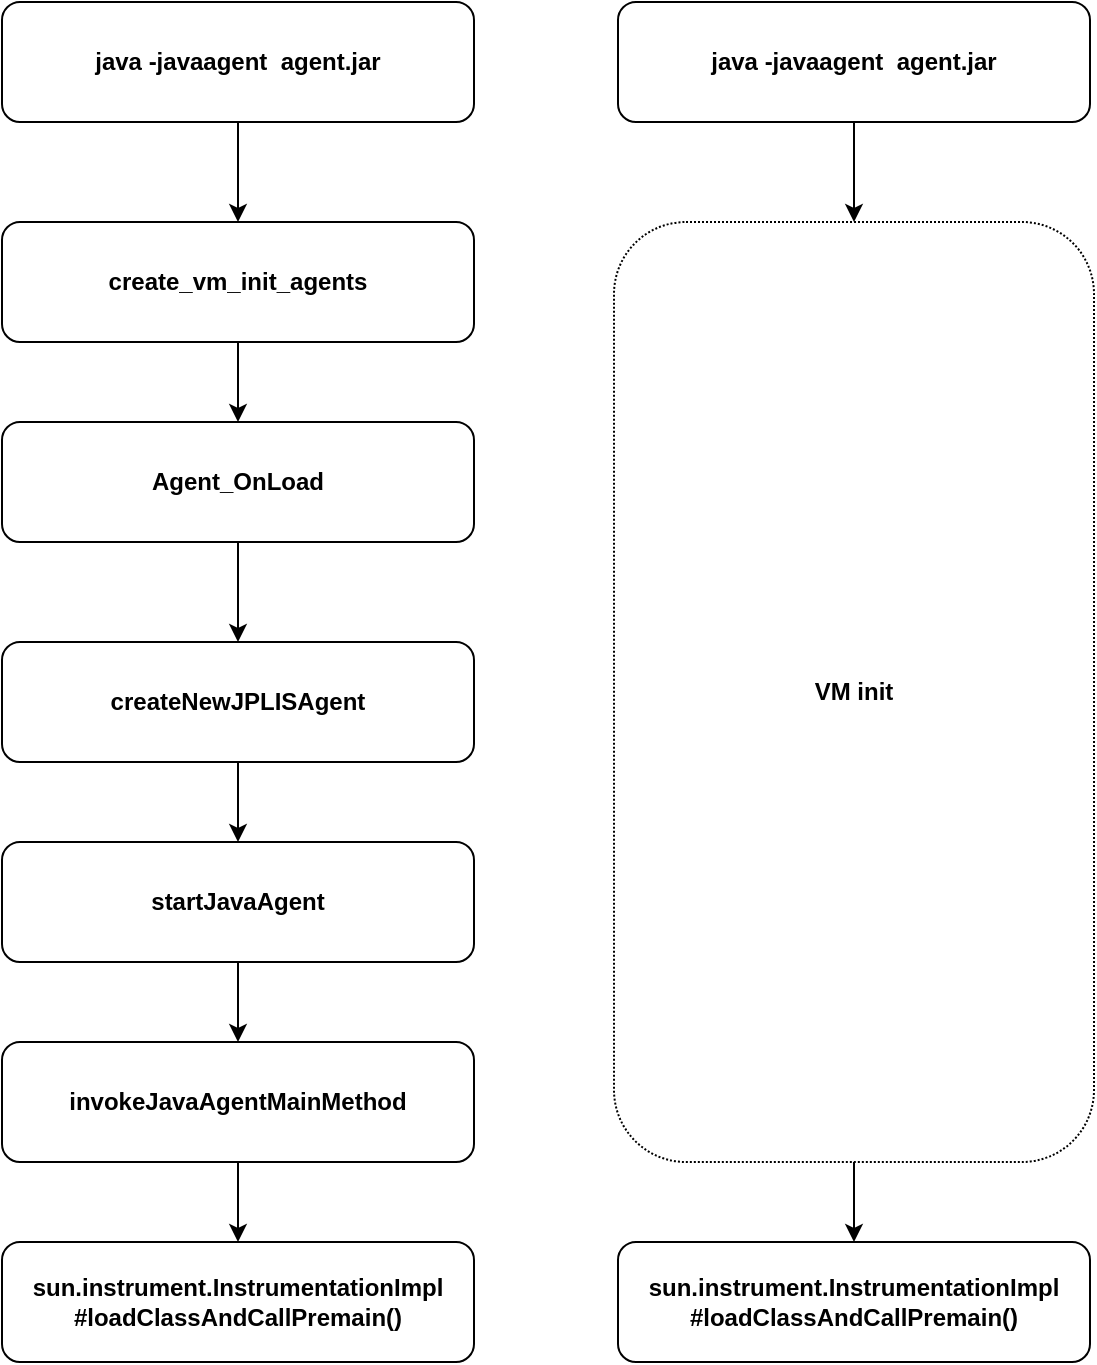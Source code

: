 <mxfile version="20.3.0" type="github">
  <diagram id="c7D5ZXQ8_ky1I9ruI8E0" name="第 1 页">
    <mxGraphModel dx="1360" dy="802" grid="1" gridSize="10" guides="1" tooltips="1" connect="1" arrows="1" fold="1" page="1" pageScale="1" pageWidth="827" pageHeight="1169" math="0" shadow="0">
      <root>
        <mxCell id="0" />
        <mxCell id="1" parent="0" />
        <mxCell id="wgqLtqWt1lxk5aU_grsr-3" style="edgeStyle=orthogonalEdgeStyle;rounded=0;orthogonalLoop=1;jettySize=auto;html=1;exitX=0.5;exitY=1;exitDx=0;exitDy=0;entryX=0.5;entryY=0;entryDx=0;entryDy=0;" edge="1" parent="1" source="wgqLtqWt1lxk5aU_grsr-1" target="wgqLtqWt1lxk5aU_grsr-2">
          <mxGeometry relative="1" as="geometry" />
        </mxCell>
        <mxCell id="wgqLtqWt1lxk5aU_grsr-1" value="java -javaagent&amp;nbsp; agent.jar" style="rounded=1;whiteSpace=wrap;html=1;fontStyle=1" vertex="1" parent="1">
          <mxGeometry x="294" y="190" width="236" height="60" as="geometry" />
        </mxCell>
        <mxCell id="wgqLtqWt1lxk5aU_grsr-5" style="edgeStyle=orthogonalEdgeStyle;rounded=0;orthogonalLoop=1;jettySize=auto;html=1;exitX=0.5;exitY=1;exitDx=0;exitDy=0;entryX=0.5;entryY=0;entryDx=0;entryDy=0;" edge="1" parent="1" source="wgqLtqWt1lxk5aU_grsr-2" target="wgqLtqWt1lxk5aU_grsr-4">
          <mxGeometry relative="1" as="geometry" />
        </mxCell>
        <mxCell id="wgqLtqWt1lxk5aU_grsr-2" value="create_vm_init_agents" style="rounded=1;whiteSpace=wrap;html=1;fontStyle=1" vertex="1" parent="1">
          <mxGeometry x="294" y="300" width="236" height="60" as="geometry" />
        </mxCell>
        <mxCell id="wgqLtqWt1lxk5aU_grsr-7" style="edgeStyle=orthogonalEdgeStyle;rounded=0;orthogonalLoop=1;jettySize=auto;html=1;exitX=0.5;exitY=1;exitDx=0;exitDy=0;" edge="1" parent="1" source="wgqLtqWt1lxk5aU_grsr-4" target="wgqLtqWt1lxk5aU_grsr-6">
          <mxGeometry relative="1" as="geometry" />
        </mxCell>
        <mxCell id="wgqLtqWt1lxk5aU_grsr-4" value="Agent_OnLoad" style="rounded=1;whiteSpace=wrap;html=1;fontStyle=1" vertex="1" parent="1">
          <mxGeometry x="294" y="400" width="236" height="60" as="geometry" />
        </mxCell>
        <mxCell id="wgqLtqWt1lxk5aU_grsr-9" style="edgeStyle=orthogonalEdgeStyle;rounded=0;orthogonalLoop=1;jettySize=auto;html=1;exitX=0.5;exitY=1;exitDx=0;exitDy=0;" edge="1" parent="1" source="wgqLtqWt1lxk5aU_grsr-6" target="wgqLtqWt1lxk5aU_grsr-8">
          <mxGeometry relative="1" as="geometry" />
        </mxCell>
        <mxCell id="wgqLtqWt1lxk5aU_grsr-6" value="createNewJPLISAgent" style="rounded=1;whiteSpace=wrap;html=1;fontStyle=1" vertex="1" parent="1">
          <mxGeometry x="294" y="510" width="236" height="60" as="geometry" />
        </mxCell>
        <mxCell id="wgqLtqWt1lxk5aU_grsr-11" style="edgeStyle=orthogonalEdgeStyle;rounded=0;orthogonalLoop=1;jettySize=auto;html=1;exitX=0.5;exitY=1;exitDx=0;exitDy=0;entryX=0.5;entryY=0;entryDx=0;entryDy=0;" edge="1" parent="1" source="wgqLtqWt1lxk5aU_grsr-8" target="wgqLtqWt1lxk5aU_grsr-10">
          <mxGeometry relative="1" as="geometry" />
        </mxCell>
        <mxCell id="wgqLtqWt1lxk5aU_grsr-8" value="startJavaAgent" style="rounded=1;whiteSpace=wrap;html=1;fontStyle=1" vertex="1" parent="1">
          <mxGeometry x="294" y="610" width="236" height="60" as="geometry" />
        </mxCell>
        <mxCell id="wgqLtqWt1lxk5aU_grsr-13" style="edgeStyle=orthogonalEdgeStyle;rounded=0;orthogonalLoop=1;jettySize=auto;html=1;exitX=0.5;exitY=1;exitDx=0;exitDy=0;" edge="1" parent="1" source="wgqLtqWt1lxk5aU_grsr-10" target="wgqLtqWt1lxk5aU_grsr-12">
          <mxGeometry relative="1" as="geometry" />
        </mxCell>
        <mxCell id="wgqLtqWt1lxk5aU_grsr-10" value="invokeJavaAgentMainMethod" style="rounded=1;whiteSpace=wrap;html=1;fontStyle=1" vertex="1" parent="1">
          <mxGeometry x="294" y="710" width="236" height="60" as="geometry" />
        </mxCell>
        <mxCell id="wgqLtqWt1lxk5aU_grsr-12" value="sun.instrument.InstrumentationImpl&lt;br&gt;#loadClassAndCallPremain()" style="rounded=1;whiteSpace=wrap;html=1;fontStyle=1" vertex="1" parent="1">
          <mxGeometry x="294" y="810" width="236" height="60" as="geometry" />
        </mxCell>
        <mxCell id="wgqLtqWt1lxk5aU_grsr-16" style="edgeStyle=orthogonalEdgeStyle;rounded=0;orthogonalLoop=1;jettySize=auto;html=1;exitX=0.5;exitY=1;exitDx=0;exitDy=0;" edge="1" parent="1" source="wgqLtqWt1lxk5aU_grsr-14" target="wgqLtqWt1lxk5aU_grsr-15">
          <mxGeometry relative="1" as="geometry" />
        </mxCell>
        <mxCell id="wgqLtqWt1lxk5aU_grsr-14" value="java -javaagent&amp;nbsp; agent.jar" style="rounded=1;whiteSpace=wrap;html=1;fontStyle=1" vertex="1" parent="1">
          <mxGeometry x="602" y="190" width="236" height="60" as="geometry" />
        </mxCell>
        <mxCell id="wgqLtqWt1lxk5aU_grsr-18" style="edgeStyle=orthogonalEdgeStyle;rounded=0;orthogonalLoop=1;jettySize=auto;html=1;exitX=0.5;exitY=1;exitDx=0;exitDy=0;entryX=0.5;entryY=0;entryDx=0;entryDy=0;" edge="1" parent="1" source="wgqLtqWt1lxk5aU_grsr-15" target="wgqLtqWt1lxk5aU_grsr-17">
          <mxGeometry relative="1" as="geometry" />
        </mxCell>
        <mxCell id="wgqLtqWt1lxk5aU_grsr-15" value="&lt;b&gt;VM init&lt;/b&gt;" style="rounded=1;whiteSpace=wrap;html=1;dashed=1;dashPattern=1 1;" vertex="1" parent="1">
          <mxGeometry x="600" y="300" width="240" height="470" as="geometry" />
        </mxCell>
        <mxCell id="wgqLtqWt1lxk5aU_grsr-17" value="sun.instrument.InstrumentationImpl&lt;br&gt;#loadClassAndCallPremain()" style="rounded=1;whiteSpace=wrap;html=1;fontStyle=1" vertex="1" parent="1">
          <mxGeometry x="602" y="810" width="236" height="60" as="geometry" />
        </mxCell>
      </root>
    </mxGraphModel>
  </diagram>
</mxfile>
